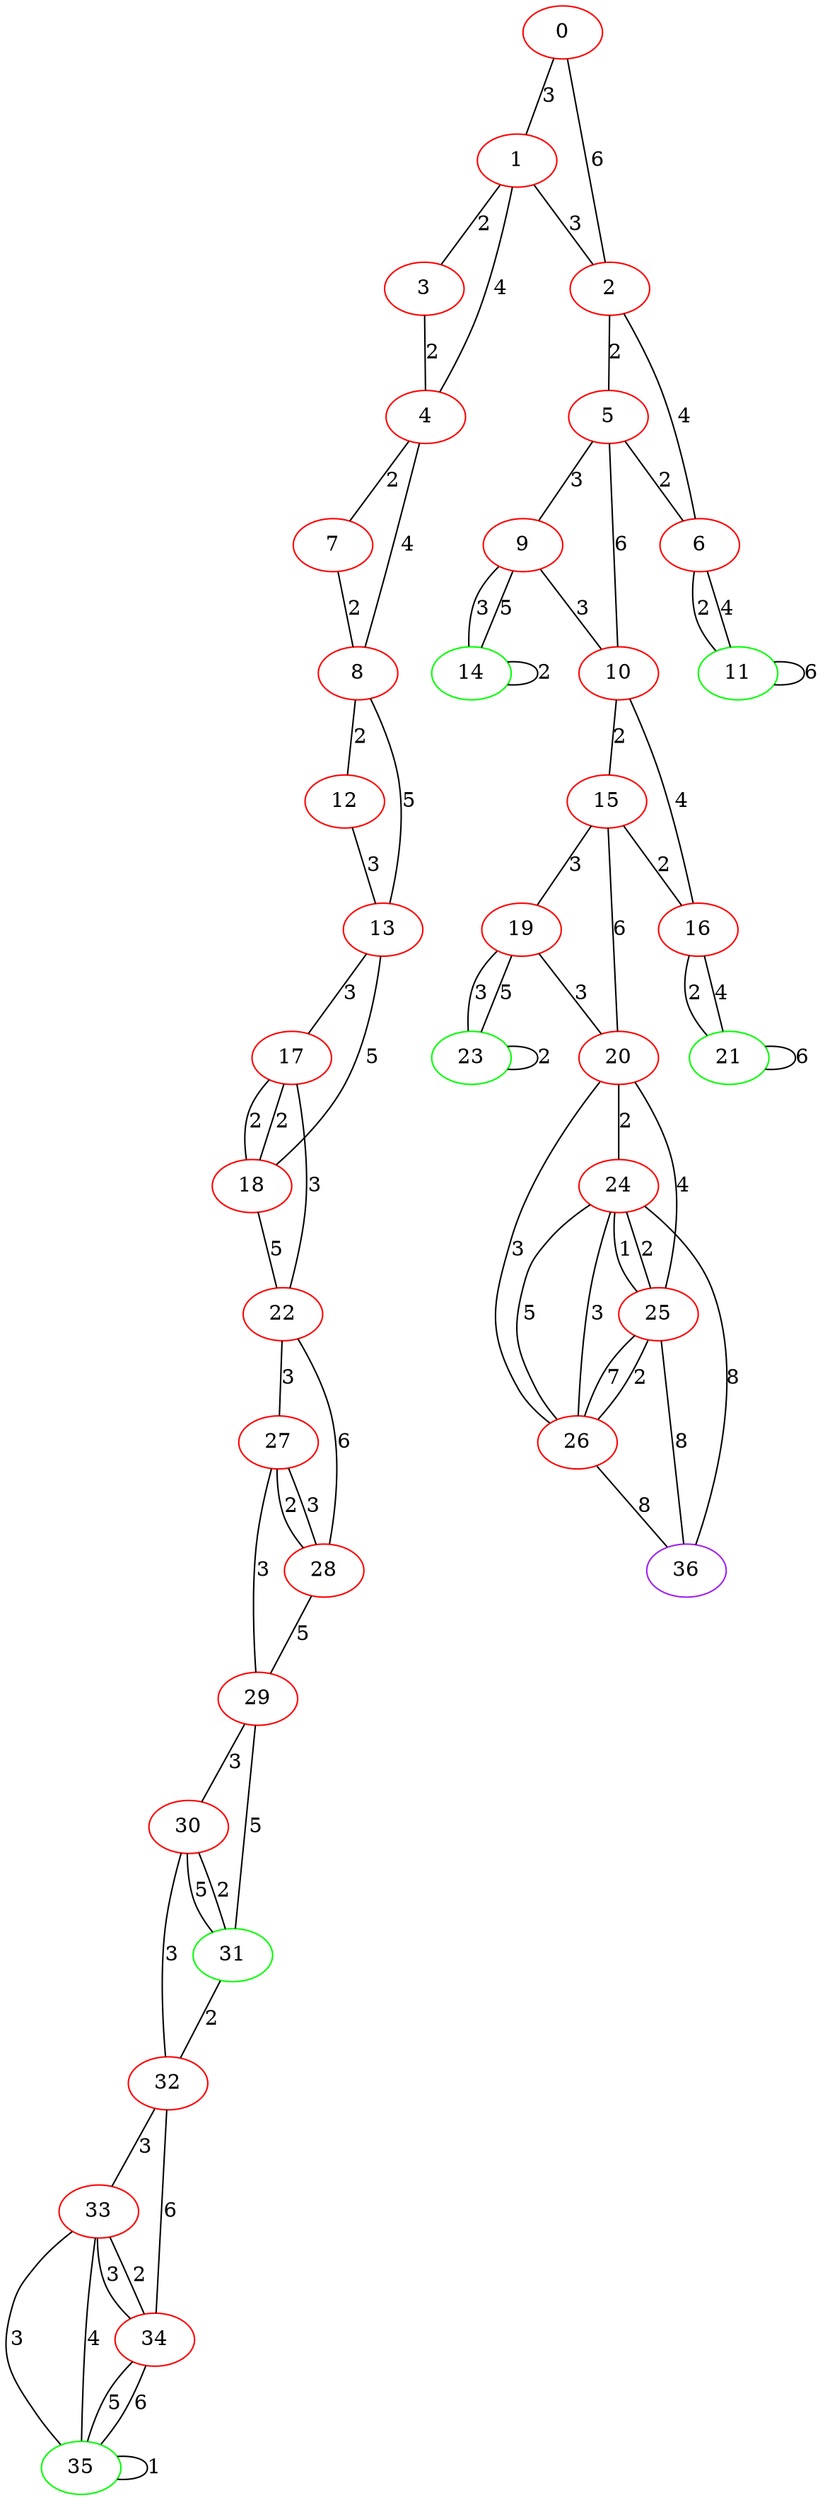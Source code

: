 graph "" {
0 [color=red, weight=1];
1 [color=red, weight=1];
2 [color=red, weight=1];
3 [color=red, weight=1];
4 [color=red, weight=1];
5 [color=red, weight=1];
6 [color=red, weight=1];
7 [color=red, weight=1];
8 [color=red, weight=1];
9 [color=red, weight=1];
10 [color=red, weight=1];
11 [color=green, weight=2];
12 [color=red, weight=1];
13 [color=red, weight=1];
14 [color=green, weight=2];
15 [color=red, weight=1];
16 [color=red, weight=1];
17 [color=red, weight=1];
18 [color=red, weight=1];
19 [color=red, weight=1];
20 [color=red, weight=1];
21 [color=green, weight=2];
22 [color=red, weight=1];
23 [color=green, weight=2];
24 [color=red, weight=1];
25 [color=red, weight=1];
26 [color=red, weight=1];
27 [color=red, weight=1];
28 [color=red, weight=1];
29 [color=red, weight=1];
30 [color=red, weight=1];
31 [color=green, weight=2];
32 [color=red, weight=1];
33 [color=red, weight=1];
34 [color=red, weight=1];
35 [color=green, weight=2];
36 [color=purple, weight=4];
0 -- 1  [key=0, label=3];
0 -- 2  [key=0, label=6];
1 -- 2  [key=0, label=3];
1 -- 3  [key=0, label=2];
1 -- 4  [key=0, label=4];
2 -- 5  [key=0, label=2];
2 -- 6  [key=0, label=4];
3 -- 4  [key=0, label=2];
4 -- 8  [key=0, label=4];
4 -- 7  [key=0, label=2];
5 -- 9  [key=0, label=3];
5 -- 10  [key=0, label=6];
5 -- 6  [key=0, label=2];
6 -- 11  [key=0, label=2];
6 -- 11  [key=1, label=4];
7 -- 8  [key=0, label=2];
8 -- 12  [key=0, label=2];
8 -- 13  [key=0, label=5];
9 -- 10  [key=0, label=3];
9 -- 14  [key=0, label=3];
9 -- 14  [key=1, label=5];
10 -- 16  [key=0, label=4];
10 -- 15  [key=0, label=2];
11 -- 11  [key=0, label=6];
12 -- 13  [key=0, label=3];
13 -- 17  [key=0, label=3];
13 -- 18  [key=0, label=5];
14 -- 14  [key=0, label=2];
15 -- 16  [key=0, label=2];
15 -- 19  [key=0, label=3];
15 -- 20  [key=0, label=6];
16 -- 21  [key=0, label=2];
16 -- 21  [key=1, label=4];
17 -- 18  [key=0, label=2];
17 -- 18  [key=1, label=2];
17 -- 22  [key=0, label=3];
18 -- 22  [key=0, label=5];
19 -- 23  [key=0, label=3];
19 -- 23  [key=1, label=5];
19 -- 20  [key=0, label=3];
20 -- 24  [key=0, label=2];
20 -- 25  [key=0, label=4];
20 -- 26  [key=0, label=3];
21 -- 21  [key=0, label=6];
22 -- 27  [key=0, label=3];
22 -- 28  [key=0, label=6];
23 -- 23  [key=0, label=2];
24 -- 25  [key=0, label=2];
24 -- 25  [key=1, label=1];
24 -- 26  [key=0, label=5];
24 -- 26  [key=1, label=3];
24 -- 36  [key=0, label=8];
25 -- 36  [key=0, label=8];
25 -- 26  [key=0, label=7];
25 -- 26  [key=1, label=2];
26 -- 36  [key=0, label=8];
27 -- 28  [key=0, label=2];
27 -- 28  [key=1, label=3];
27 -- 29  [key=0, label=3];
28 -- 29  [key=0, label=5];
29 -- 30  [key=0, label=3];
29 -- 31  [key=0, label=5];
30 -- 32  [key=0, label=3];
30 -- 31  [key=0, label=5];
30 -- 31  [key=1, label=2];
31 -- 32  [key=0, label=2];
32 -- 33  [key=0, label=3];
32 -- 34  [key=0, label=6];
33 -- 34  [key=0, label=2];
33 -- 34  [key=1, label=3];
33 -- 35  [key=0, label=3];
33 -- 35  [key=1, label=4];
34 -- 35  [key=0, label=5];
34 -- 35  [key=1, label=6];
35 -- 35  [key=0, label=1];
}
